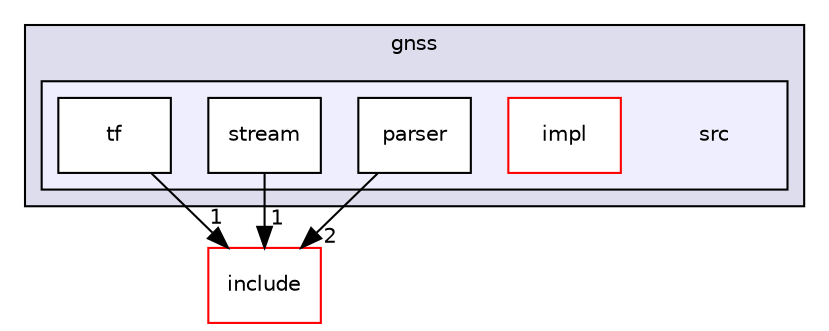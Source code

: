 digraph "modules/drivers/gnss/src" {
  compound=true
  node [ fontsize="10", fontname="Helvetica"];
  edge [ labelfontsize="10", labelfontname="Helvetica"];
  subgraph clusterdir_f27f65aa3defbe702613ab09ad042a1e {
    graph [ bgcolor="#ddddee", pencolor="black", label="gnss" fontname="Helvetica", fontsize="10", URL="dir_f27f65aa3defbe702613ab09ad042a1e.html"]
  subgraph clusterdir_f44244083180afa6ba169049fa81e339 {
    graph [ bgcolor="#eeeeff", pencolor="black", label="" URL="dir_f44244083180afa6ba169049fa81e339.html"];
    dir_f44244083180afa6ba169049fa81e339 [shape=plaintext label="src"];
    dir_8b203d173030c44ab01c807161f687b4 [shape=box label="impl" color="red" fillcolor="white" style="filled" URL="dir_8b203d173030c44ab01c807161f687b4.html"];
    dir_0a96cccfdd03355f901c070c0e99f20f [shape=box label="parser" color="black" fillcolor="white" style="filled" URL="dir_0a96cccfdd03355f901c070c0e99f20f.html"];
    dir_765f714834edab440a56765a2d5379a9 [shape=box label="stream" color="black" fillcolor="white" style="filled" URL="dir_765f714834edab440a56765a2d5379a9.html"];
    dir_428136d817bc2aa9e11b30fa5178b5e4 [shape=box label="tf" color="black" fillcolor="white" style="filled" URL="dir_428136d817bc2aa9e11b30fa5178b5e4.html"];
  }
  }
  dir_e82d5686ef5c2583c33755be40b0f03e [shape=box label="include" fillcolor="white" style="filled" color="red" URL="dir_e82d5686ef5c2583c33755be40b0f03e.html"];
  dir_765f714834edab440a56765a2d5379a9->dir_e82d5686ef5c2583c33755be40b0f03e [headlabel="1", labeldistance=1.5 headhref="dir_000114_000033.html"];
  dir_428136d817bc2aa9e11b30fa5178b5e4->dir_e82d5686ef5c2583c33755be40b0f03e [headlabel="1", labeldistance=1.5 headhref="dir_000115_000033.html"];
  dir_0a96cccfdd03355f901c070c0e99f20f->dir_e82d5686ef5c2583c33755be40b0f03e [headlabel="2", labeldistance=1.5 headhref="dir_000113_000033.html"];
}
